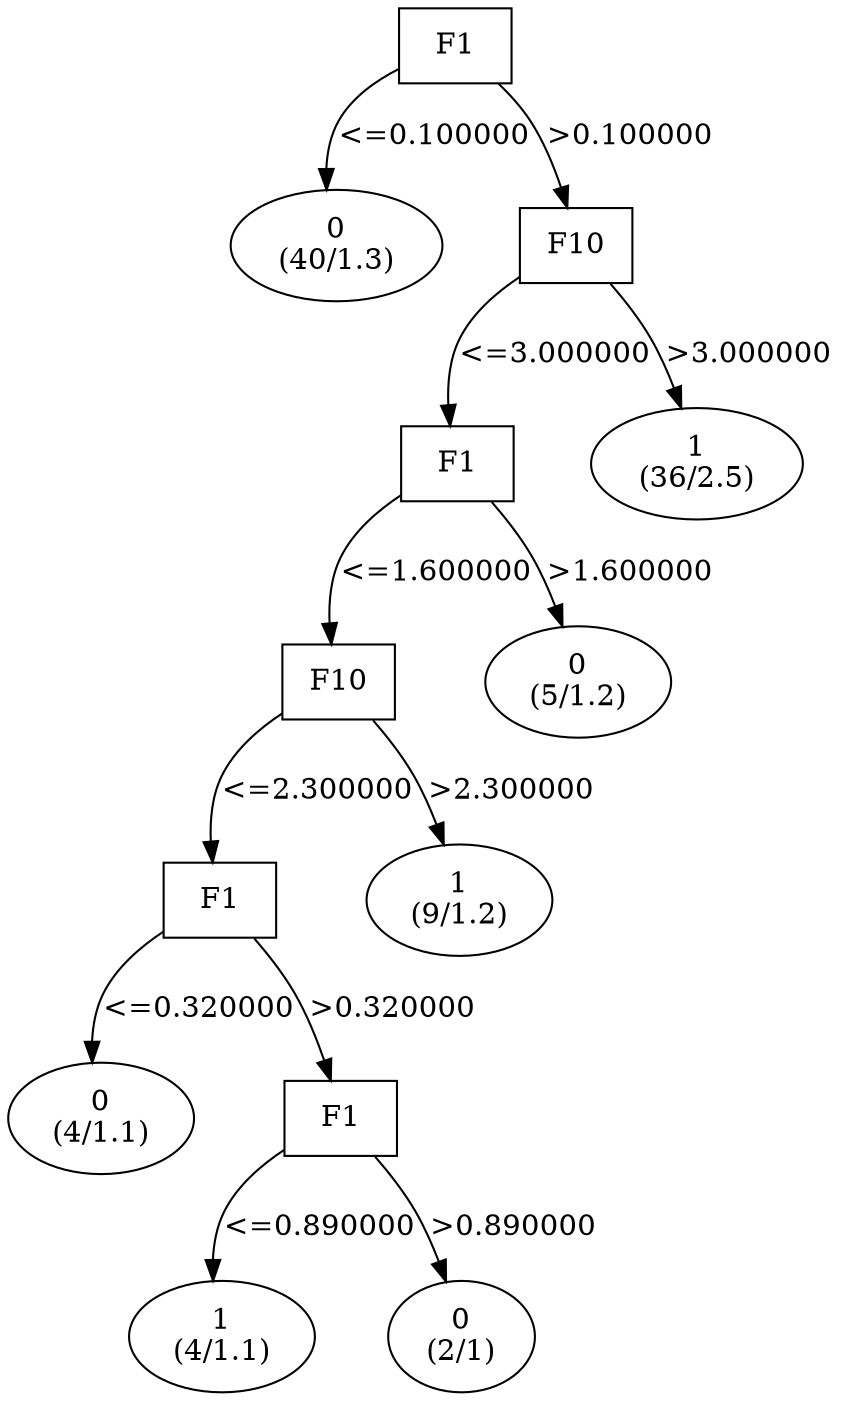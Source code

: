digraph YaDT {
n0 [ shape=box, label="F1\n"]
n0 -> n1 [label="<=0.100000"]
n1 [ shape=ellipse, label="0\n(40/1.3)"]
n0 -> n2 [label=">0.100000"]
n2 [ shape=box, label="F10\n"]
n2 -> n3 [label="<=3.000000"]
n3 [ shape=box, label="F1\n"]
n3 -> n4 [label="<=1.600000"]
n4 [ shape=box, label="F10\n"]
n4 -> n5 [label="<=2.300000"]
n5 [ shape=box, label="F1\n"]
n5 -> n6 [label="<=0.320000"]
n6 [ shape=ellipse, label="0\n(4/1.1)"]
n5 -> n7 [label=">0.320000"]
n7 [ shape=box, label="F1\n"]
n7 -> n8 [label="<=0.890000"]
n8 [ shape=ellipse, label="1\n(4/1.1)"]
n7 -> n9 [label=">0.890000"]
n9 [ shape=ellipse, label="0\n(2/1)"]
n4 -> n12 [label=">2.300000"]
n12 [ shape=ellipse, label="1\n(9/1.2)"]
n3 -> n14 [label=">1.600000"]
n14 [ shape=ellipse, label="0\n(5/1.2)"]
n2 -> n16 [label=">3.000000"]
n16 [ shape=ellipse, label="1\n(36/2.5)"]
}
